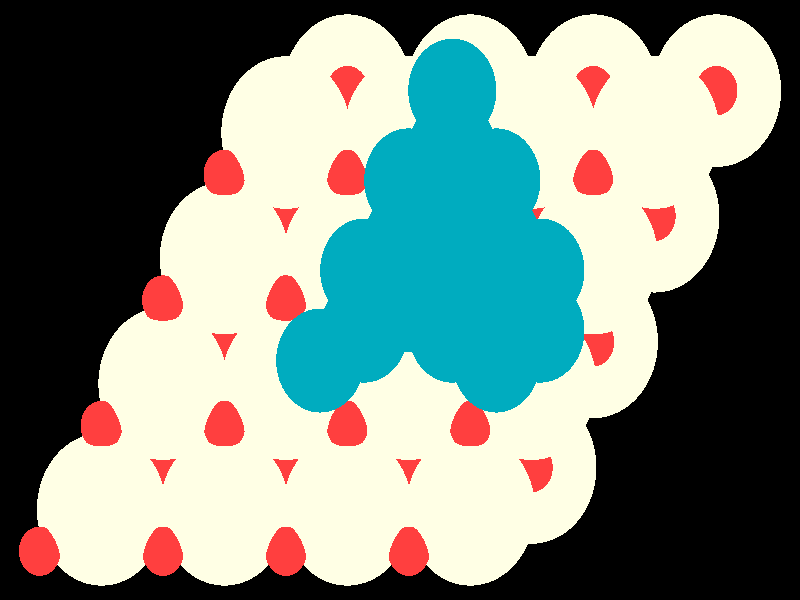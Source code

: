 #include "colors.inc"
#include "finish.inc"

global_settings {assumed_gamma 1 max_trace_level 6}
background {color White transmit 1.0}
camera {orthographic
  right -25.25*x up 16.05*y
  direction 1.00*z
  location <0,0,50.00> look_at <0,0,0>}
light_source {<  2.00,   3.00,  40.00> color White
  area_light <0.70, 0, 0>, <0, 0.70, 0>, 3, 3
  adaptive 1 jitter}

#declare simple = finish {phong 0.7}
#declare pale = finish {ambient 0.5 diffuse 0.85 roughness 0.001 specular 0.200 }
#declare intermediate = finish {ambient 0.3 diffuse 0.6 specular 0.1 roughness 0.04}
#declare vmd = finish {ambient 0.0 diffuse 0.65 phong 0.1 phong_size 40.0 specular 0.5 }
#declare jmol = finish {ambient 0.2 diffuse 0.6 specular 1 roughness 0.001 metallic}
#declare ase2 = finish {ambient 0.05 brilliance 3 diffuse 0.6 metallic specular 0.7 roughness 0.04 reflection 0.15}
#declare ase3 = finish {ambient 0.15 brilliance 2 diffuse 0.6 metallic specular 1.0 roughness 0.001 reflection 0.0}
#declare glass = finish {ambient 0.05 diffuse 0.3 specular 1.0 roughness 0.001}
#declare glass2 = finish {ambient 0.01 diffuse 0.3 specular 1.0 reflection 0.25 roughness 0.001}
#declare Rcell = 0.020;
#declare Rbond = 0.100;

#macro atom(LOC, R, COL, TRANS, FIN)
  sphere{LOC, R texture{pigment{color COL transmit TRANS} finish{FIN}}}
#end
#macro constrain(LOC, R, COL, TRANS FIN)
union{torus{R, Rcell rotate 45*z texture{pigment{color COL transmit TRANS} finish{FIN}}}
      torus{R, Rcell rotate -45*z texture{pigment{color COL transmit TRANS} finish{FIN}}}
      translate LOC}
#end

atom(<  9.99,   5.60, -12.79>, 2.04, rgb <1.00, 1.00, 0.78>, 0.0, ase3) // #0 
atom(<  8.04,   2.24, -12.79>, 2.04, rgb <1.00, 1.00, 0.78>, 0.0, ase3) // #1 
atom(<  6.10,   5.60, -12.79>, 2.04, rgb <1.00, 1.00, 0.78>, 0.0, ase3) // #2 
atom(<  4.16,   2.24, -12.79>, 2.04, rgb <1.00, 1.00, 0.78>, 0.0, ase3) // #3 
atom(<  4.16,   4.48, -11.99>, 0.66, rgb <1.00, 0.05, 0.05>, 0.0, ase3) // #4 
atom(<  8.04,   2.24, -10.41>, 0.66, rgb <1.00, 0.05, 0.05>, 0.0, ase3) // #5 
atom(<  2.22,   1.12, -11.99>, 0.66, rgb <1.00, 0.05, 0.05>, 0.0, ase3) // #6 
atom(<  9.99,   5.60, -10.41>, 0.66, rgb <1.00, 0.05, 0.05>, 0.0, ase3) // #7 
atom(<  8.04,   4.48, -11.99>, 0.66, rgb <1.00, 0.05, 0.05>, 0.0, ase3) // #8 
atom(<  4.16,   2.24, -10.41>, 0.66, rgb <1.00, 0.05, 0.05>, 0.0, ase3) // #9 
atom(<  6.10,   1.12, -11.99>, 0.66, rgb <1.00, 0.05, 0.05>, 0.0, ase3) // #10 
atom(<  6.10,   5.60, -10.41>, 0.66, rgb <1.00, 0.05, 0.05>, 0.0, ase3) // #11 
atom(<  2.22,   1.12,  -9.62>, 2.04, rgb <1.00, 1.00, 0.78>, 0.0, ase3) // #12 
atom(<  4.16,   4.48,  -9.62>, 2.04, rgb <1.00, 1.00, 0.78>, 0.0, ase3) // #13 
atom(<  6.10,   1.12,  -9.62>, 2.04, rgb <1.00, 1.00, 0.78>, 0.0, ase3) // #14 
atom(<  8.04,   4.48,  -9.62>, 2.04, rgb <1.00, 1.00, 0.78>, 0.0, ase3) // #15 
atom(<  4.16,   0.00,  -8.82>, 0.66, rgb <1.00, 0.05, 0.05>, 0.0, ase3) // #16 
atom(<  6.10,   3.36,  -8.82>, 0.66, rgb <1.00, 0.05, 0.05>, 0.0, ase3) // #17 
atom(<  0.28,   0.00,  -8.82>, 0.66, rgb <1.00, 0.05, 0.05>, 0.0, ase3) // #18 
atom(<  2.22,   3.36,  -8.82>, 0.66, rgb <1.00, 0.05, 0.05>, 0.0, ase3) // #19 
atom(<  6.10,  -1.12, -12.79>, 2.04, rgb <1.00, 1.00, 0.78>, 0.0, ase3) // #20 
atom(<  4.16,  -4.48, -12.79>, 2.04, rgb <1.00, 1.00, 0.78>, 0.0, ase3) // #21 
atom(<  2.22,  -1.12, -12.79>, 2.04, rgb <1.00, 1.00, 0.78>, 0.0, ase3) // #22 
atom(<  0.28,  -4.48, -12.79>, 2.04, rgb <1.00, 1.00, 0.78>, 0.0, ase3) // #23 
atom(<  0.28,  -2.24, -11.99>, 0.66, rgb <1.00, 0.05, 0.05>, 0.0, ase3) // #24 
atom(<  4.16,  -4.48, -10.41>, 0.66, rgb <1.00, 0.05, 0.05>, 0.0, ase3) // #25 
atom(< -1.66,  -5.60, -11.99>, 0.66, rgb <1.00, 0.05, 0.05>, 0.0, ase3) // #26 
atom(<  6.10,  -1.12, -10.41>, 0.66, rgb <1.00, 0.05, 0.05>, 0.0, ase3) // #27 
atom(<  4.16,  -2.24, -11.99>, 0.66, rgb <1.00, 0.05, 0.05>, 0.0, ase3) // #28 
atom(<  0.28,  -4.48, -10.41>, 0.66, rgb <1.00, 0.05, 0.05>, 0.0, ase3) // #29 
atom(<  2.22,  -5.60, -11.99>, 0.66, rgb <1.00, 0.05, 0.05>, 0.0, ase3) // #30 
atom(<  2.22,  -1.12, -10.41>, 0.66, rgb <1.00, 0.05, 0.05>, 0.0, ase3) // #31 
atom(< -1.66,  -5.60,  -9.62>, 2.04, rgb <1.00, 1.00, 0.78>, 0.0, ase3) // #32 
atom(<  0.28,  -2.24,  -9.62>, 2.04, rgb <1.00, 1.00, 0.78>, 0.0, ase3) // #33 
atom(<  2.22,  -5.60,  -9.62>, 2.04, rgb <1.00, 1.00, 0.78>, 0.0, ase3) // #34 
atom(<  4.16,  -2.24,  -9.62>, 2.04, rgb <1.00, 1.00, 0.78>, 0.0, ase3) // #35 
atom(<  0.28,  -6.72,  -8.82>, 0.66, rgb <1.00, 0.05, 0.05>, 0.0, ase3) // #36 
atom(<  2.22,  -3.36,  -8.82>, 0.66, rgb <1.00, 0.05, 0.05>, 0.0, ase3) // #37 
atom(< -3.60,  -6.72,  -8.82>, 0.66, rgb <1.00, 0.05, 0.05>, 0.0, ase3) // #38 
atom(< -1.66,  -3.36,  -8.82>, 0.66, rgb <1.00, 0.05, 0.05>, 0.0, ase3) // #39 
atom(<  2.22,   5.60, -12.79>, 2.04, rgb <1.00, 1.00, 0.78>, 0.0, ase3) // #40 
atom(<  0.28,   2.24, -12.79>, 2.04, rgb <1.00, 1.00, 0.78>, 0.0, ase3) // #41 
atom(< -1.66,   5.60, -12.79>, 2.04, rgb <1.00, 1.00, 0.78>, 0.0, ase3) // #42 
atom(< -3.60,   2.24, -12.79>, 2.04, rgb <1.00, 1.00, 0.78>, 0.0, ase3) // #43 
atom(< -3.60,   4.48, -11.99>, 0.66, rgb <1.00, 0.05, 0.05>, 0.0, ase3) // #44 
atom(<  0.28,   2.24, -10.41>, 0.66, rgb <1.00, 0.05, 0.05>, 0.0, ase3) // #45 
atom(< -5.54,   1.12, -11.99>, 0.66, rgb <1.00, 0.05, 0.05>, 0.0, ase3) // #46 
atom(<  2.22,   5.60, -10.41>, 0.66, rgb <1.00, 0.05, 0.05>, 0.0, ase3) // #47 
atom(<  0.28,   4.48, -11.99>, 0.66, rgb <1.00, 0.05, 0.05>, 0.0, ase3) // #48 
atom(< -3.60,   2.24, -10.41>, 0.66, rgb <1.00, 0.05, 0.05>, 0.0, ase3) // #49 
atom(< -1.66,   1.12, -11.99>, 0.66, rgb <1.00, 0.05, 0.05>, 0.0, ase3) // #50 
atom(< -1.66,   5.60, -10.41>, 0.66, rgb <1.00, 0.05, 0.05>, 0.0, ase3) // #51 
atom(< -5.54,   1.12,  -9.62>, 2.04, rgb <1.00, 1.00, 0.78>, 0.0, ase3) // #52 
atom(< -3.60,   4.48,  -9.62>, 2.04, rgb <1.00, 1.00, 0.78>, 0.0, ase3) // #53 
atom(< -1.66,   1.12,  -9.62>, 2.04, rgb <1.00, 1.00, 0.78>, 0.0, ase3) // #54 
atom(<  0.28,   4.48,  -9.62>, 2.04, rgb <1.00, 1.00, 0.78>, 0.0, ase3) // #55 
atom(< -3.60,   0.00,  -8.82>, 0.66, rgb <1.00, 0.05, 0.05>, 0.0, ase3) // #56 
atom(< -1.66,   3.36,  -8.82>, 0.66, rgb <1.00, 0.05, 0.05>, 0.0, ase3) // #57 
atom(< -7.48,   0.00,  -8.82>, 0.66, rgb <1.00, 0.05, 0.05>, 0.0, ase3) // #58 
atom(< -5.54,   3.36,  -8.82>, 0.66, rgb <1.00, 0.05, 0.05>, 0.0, ase3) // #59 
atom(< -1.66,  -1.12, -12.79>, 2.04, rgb <1.00, 1.00, 0.78>, 0.0, ase3) // #60 
atom(< -3.60,  -4.48, -12.79>, 2.04, rgb <1.00, 1.00, 0.78>, 0.0, ase3) // #61 
atom(< -5.54,  -1.12, -12.79>, 2.04, rgb <1.00, 1.00, 0.78>, 0.0, ase3) // #62 
atom(< -7.48,  -4.48, -12.79>, 2.04, rgb <1.00, 1.00, 0.78>, 0.0, ase3) // #63 
atom(< -7.48,  -2.24, -11.99>, 0.66, rgb <1.00, 0.05, 0.05>, 0.0, ase3) // #64 
atom(< -3.60,  -4.48, -10.41>, 0.66, rgb <1.00, 0.05, 0.05>, 0.0, ase3) // #65 
atom(< -9.42,  -5.60, -11.99>, 0.66, rgb <1.00, 0.05, 0.05>, 0.0, ase3) // #66 
atom(< -1.66,  -1.12, -10.41>, 0.66, rgb <1.00, 0.05, 0.05>, 0.0, ase3) // #67 
atom(< -3.60,  -2.24, -11.99>, 0.66, rgb <1.00, 0.05, 0.05>, 0.0, ase3) // #68 
atom(< -7.48,  -4.48, -10.41>, 0.66, rgb <1.00, 0.05, 0.05>, 0.0, ase3) // #69 
atom(< -5.54,  -5.60, -11.99>, 0.66, rgb <1.00, 0.05, 0.05>, 0.0, ase3) // #70 
atom(< -5.54,  -1.12, -10.41>, 0.66, rgb <1.00, 0.05, 0.05>, 0.0, ase3) // #71 
atom(< -9.42,  -5.60,  -9.62>, 2.04, rgb <1.00, 1.00, 0.78>, 0.0, ase3) // #72 
atom(< -7.48,  -2.24,  -9.62>, 2.04, rgb <1.00, 1.00, 0.78>, 0.0, ase3) // #73 
atom(< -5.54,  -5.60,  -9.62>, 2.04, rgb <1.00, 1.00, 0.78>, 0.0, ase3) // #74 
atom(< -3.60,  -2.24,  -9.62>, 2.04, rgb <1.00, 1.00, 0.78>, 0.0, ase3) // #75 
atom(< -7.48,  -6.72,  -8.82>, 0.66, rgb <1.00, 0.05, 0.05>, 0.0, ase3) // #76 
atom(< -5.54,  -3.36,  -8.82>, 0.66, rgb <1.00, 0.05, 0.05>, 0.0, ase3) // #77 
atom(<-11.37,  -6.72,  -8.82>, 0.66, rgb <1.00, 0.05, 0.05>, 0.0, ase3) // #78 
atom(< -9.42,  -3.36,  -8.82>, 0.66, rgb <1.00, 0.05, 0.05>, 0.0, ase3) // #79 
atom(<  1.65,   0.79,  -6.81>, 1.39, rgb <0.00, 0.41, 0.52>, 0.0, ase3) // #80 
atom(<  3.04,  -1.62,  -6.81>, 1.39, rgb <0.00, 0.41, 0.52>, 0.0, ase3) // #81 
atom(< -1.13,   0.79,  -6.81>, 1.39, rgb <0.00, 0.41, 0.52>, 0.0, ase3) // #82 
atom(<  3.04,   3.20,  -6.81>, 1.39, rgb <0.00, 0.41, 0.52>, 0.0, ase3) // #83 
atom(<  0.26,   3.20,  -6.81>, 1.39, rgb <0.00, 0.41, 0.52>, 0.0, ase3) // #84 
atom(<  4.43,   0.79,  -6.81>, 1.39, rgb <0.00, 0.41, 0.52>, 0.0, ase3) // #85 
atom(<  3.04,   1.59,  -4.54>, 1.39, rgb <0.00, 0.41, 0.52>, 0.0, ase3) // #86 
atom(<  1.65,  -0.82,  -4.54>, 1.39, rgb <0.00, 0.41, 0.52>, 0.0, ase3) // #87 
atom(<  0.26,   1.59,  -4.54>, 1.39, rgb <0.00, 0.41, 0.52>, 0.0, ase3) // #88 
atom(< -1.13,  -0.82,  -4.54>, 1.39, rgb <0.00, 0.41, 0.52>, 0.0, ase3) // #89 
atom(<  1.65,   4.00,  -4.54>, 1.39, rgb <0.00, 0.41, 0.52>, 0.0, ase3) // #90 
atom(< -2.52,  -1.62,  -6.81>, 1.39, rgb <0.00, 0.41, 0.52>, 0.0, ase3) // #91 
atom(<  1.65,   5.60,  -6.81>, 1.39, rgb <0.00, 0.41, 0.52>, 0.0, ase3) // #92 
atom(<  4.43,  -0.82,  -4.54>, 1.39, rgb <0.00, 0.41, 0.52>, 0.0, ase3) // #93 
atom(<  3.04,  -0.01,  -2.27>, 1.39, rgb <0.00, 0.41, 0.52>, 0.0, ase3) // #94 
atom(<  1.65,   2.39,  -2.27>, 1.39, rgb <0.00, 0.41, 0.52>, 0.0, ase3) // #95 
atom(<  0.26,  -0.01,  -2.27>, 1.39, rgb <0.00, 0.41, 0.52>, 0.0, ase3) // #96 
atom(<  1.65,   0.79,   0.00>, 1.39, rgb <0.00, 0.41, 0.52>, 0.0, ase3) // #97 
